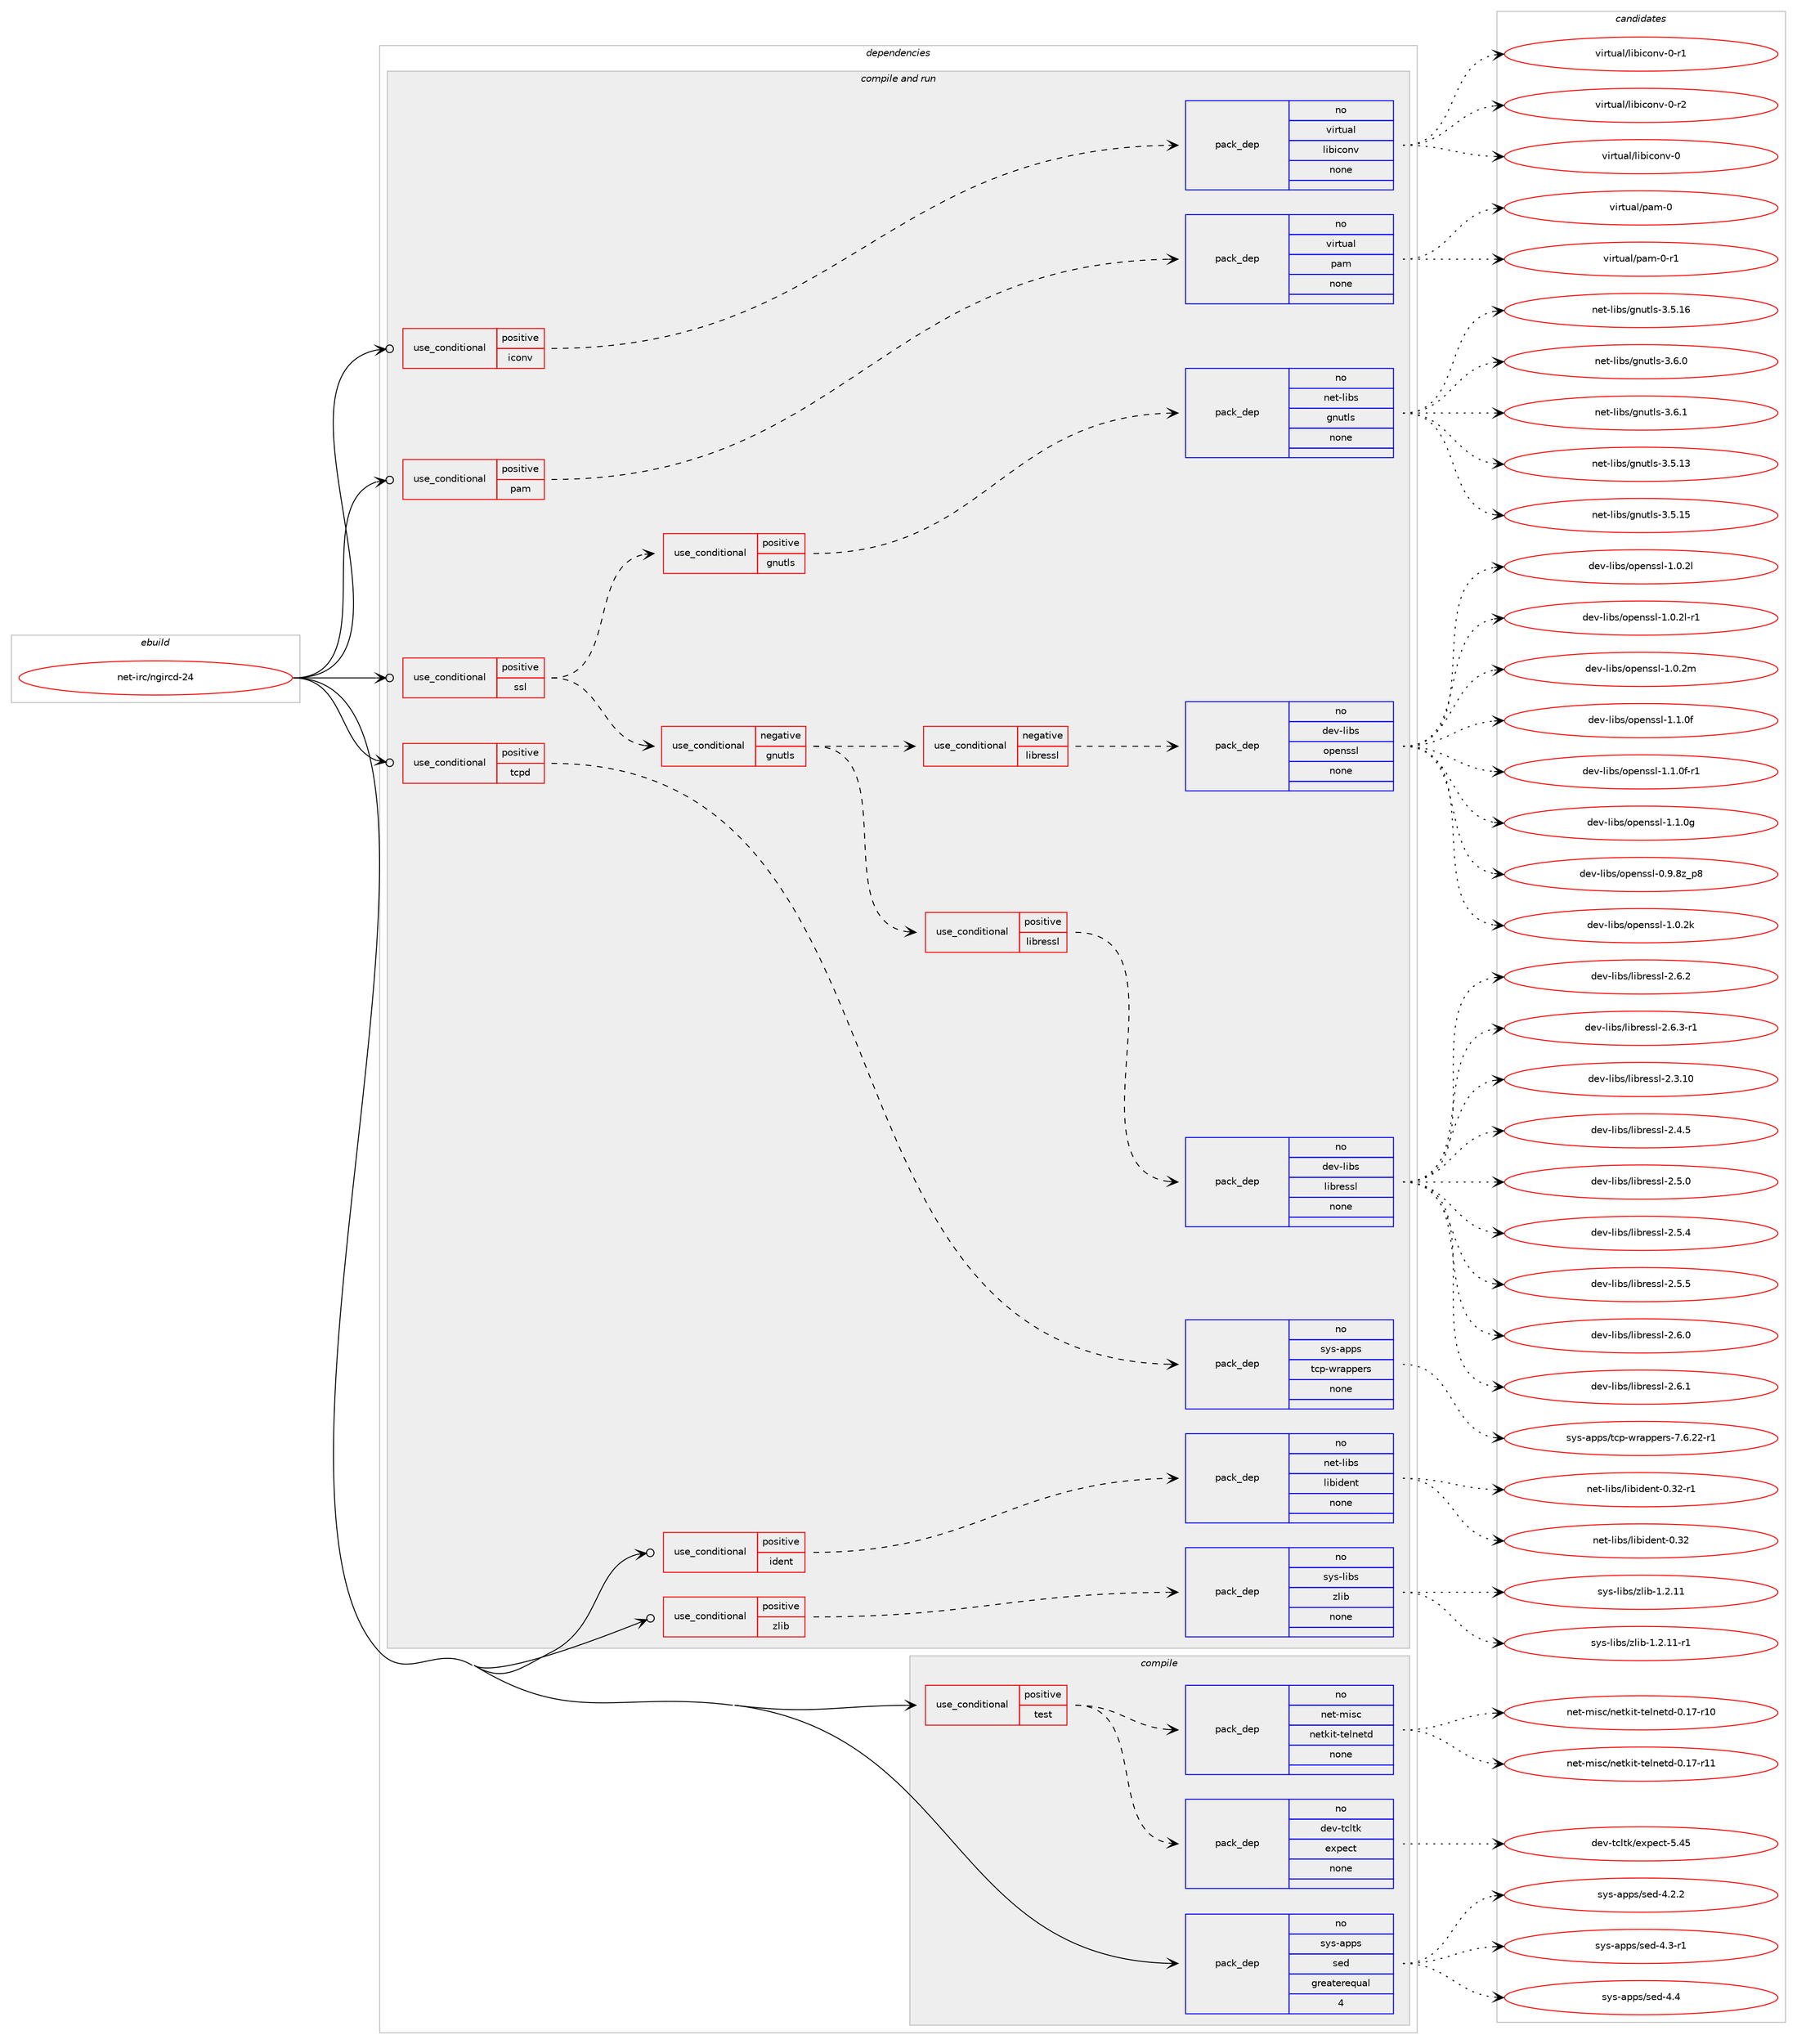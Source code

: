 digraph prolog {

# *************
# Graph options
# *************

newrank=true;
concentrate=true;
compound=true;
graph [rankdir=LR,fontname=Helvetica,fontsize=10,ranksep=1.5];#, ranksep=2.5, nodesep=0.2];
edge  [arrowhead=vee];
node  [fontname=Helvetica,fontsize=10];

# **********
# The ebuild
# **********

subgraph cluster_leftcol {
color=gray;
rank=same;
label=<<i>ebuild</i>>;
id [label="net-irc/ngircd-24", color=red, width=4, href="../net-irc/ngircd-24.svg"];
}

# ****************
# The dependencies
# ****************

subgraph cluster_midcol {
color=gray;
label=<<i>dependencies</i>>;
subgraph cluster_compile {
fillcolor="#eeeeee";
style=filled;
label=<<i>compile</i>>;
subgraph cond102569 {
dependency414730 [label=<<TABLE BORDER="0" CELLBORDER="1" CELLSPACING="0" CELLPADDING="4"><TR><TD ROWSPAN="3" CELLPADDING="10">use_conditional</TD></TR><TR><TD>positive</TD></TR><TR><TD>test</TD></TR></TABLE>>, shape=none, color=red];
subgraph pack305273 {
dependency414731 [label=<<TABLE BORDER="0" CELLBORDER="1" CELLSPACING="0" CELLPADDING="4" WIDTH="220"><TR><TD ROWSPAN="6" CELLPADDING="30">pack_dep</TD></TR><TR><TD WIDTH="110">no</TD></TR><TR><TD>dev-tcltk</TD></TR><TR><TD>expect</TD></TR><TR><TD>none</TD></TR><TR><TD></TD></TR></TABLE>>, shape=none, color=blue];
}
dependency414730:e -> dependency414731:w [weight=20,style="dashed",arrowhead="vee"];
subgraph pack305274 {
dependency414732 [label=<<TABLE BORDER="0" CELLBORDER="1" CELLSPACING="0" CELLPADDING="4" WIDTH="220"><TR><TD ROWSPAN="6" CELLPADDING="30">pack_dep</TD></TR><TR><TD WIDTH="110">no</TD></TR><TR><TD>net-misc</TD></TR><TR><TD>netkit-telnetd</TD></TR><TR><TD>none</TD></TR><TR><TD></TD></TR></TABLE>>, shape=none, color=blue];
}
dependency414730:e -> dependency414732:w [weight=20,style="dashed",arrowhead="vee"];
}
id:e -> dependency414730:w [weight=20,style="solid",arrowhead="vee"];
subgraph pack305275 {
dependency414733 [label=<<TABLE BORDER="0" CELLBORDER="1" CELLSPACING="0" CELLPADDING="4" WIDTH="220"><TR><TD ROWSPAN="6" CELLPADDING="30">pack_dep</TD></TR><TR><TD WIDTH="110">no</TD></TR><TR><TD>sys-apps</TD></TR><TR><TD>sed</TD></TR><TR><TD>greaterequal</TD></TR><TR><TD>4</TD></TR></TABLE>>, shape=none, color=blue];
}
id:e -> dependency414733:w [weight=20,style="solid",arrowhead="vee"];
}
subgraph cluster_compileandrun {
fillcolor="#eeeeee";
style=filled;
label=<<i>compile and run</i>>;
subgraph cond102570 {
dependency414734 [label=<<TABLE BORDER="0" CELLBORDER="1" CELLSPACING="0" CELLPADDING="4"><TR><TD ROWSPAN="3" CELLPADDING="10">use_conditional</TD></TR><TR><TD>positive</TD></TR><TR><TD>iconv</TD></TR></TABLE>>, shape=none, color=red];
subgraph pack305276 {
dependency414735 [label=<<TABLE BORDER="0" CELLBORDER="1" CELLSPACING="0" CELLPADDING="4" WIDTH="220"><TR><TD ROWSPAN="6" CELLPADDING="30">pack_dep</TD></TR><TR><TD WIDTH="110">no</TD></TR><TR><TD>virtual</TD></TR><TR><TD>libiconv</TD></TR><TR><TD>none</TD></TR><TR><TD></TD></TR></TABLE>>, shape=none, color=blue];
}
dependency414734:e -> dependency414735:w [weight=20,style="dashed",arrowhead="vee"];
}
id:e -> dependency414734:w [weight=20,style="solid",arrowhead="odotvee"];
subgraph cond102571 {
dependency414736 [label=<<TABLE BORDER="0" CELLBORDER="1" CELLSPACING="0" CELLPADDING="4"><TR><TD ROWSPAN="3" CELLPADDING="10">use_conditional</TD></TR><TR><TD>positive</TD></TR><TR><TD>ident</TD></TR></TABLE>>, shape=none, color=red];
subgraph pack305277 {
dependency414737 [label=<<TABLE BORDER="0" CELLBORDER="1" CELLSPACING="0" CELLPADDING="4" WIDTH="220"><TR><TD ROWSPAN="6" CELLPADDING="30">pack_dep</TD></TR><TR><TD WIDTH="110">no</TD></TR><TR><TD>net-libs</TD></TR><TR><TD>libident</TD></TR><TR><TD>none</TD></TR><TR><TD></TD></TR></TABLE>>, shape=none, color=blue];
}
dependency414736:e -> dependency414737:w [weight=20,style="dashed",arrowhead="vee"];
}
id:e -> dependency414736:w [weight=20,style="solid",arrowhead="odotvee"];
subgraph cond102572 {
dependency414738 [label=<<TABLE BORDER="0" CELLBORDER="1" CELLSPACING="0" CELLPADDING="4"><TR><TD ROWSPAN="3" CELLPADDING="10">use_conditional</TD></TR><TR><TD>positive</TD></TR><TR><TD>pam</TD></TR></TABLE>>, shape=none, color=red];
subgraph pack305278 {
dependency414739 [label=<<TABLE BORDER="0" CELLBORDER="1" CELLSPACING="0" CELLPADDING="4" WIDTH="220"><TR><TD ROWSPAN="6" CELLPADDING="30">pack_dep</TD></TR><TR><TD WIDTH="110">no</TD></TR><TR><TD>virtual</TD></TR><TR><TD>pam</TD></TR><TR><TD>none</TD></TR><TR><TD></TD></TR></TABLE>>, shape=none, color=blue];
}
dependency414738:e -> dependency414739:w [weight=20,style="dashed",arrowhead="vee"];
}
id:e -> dependency414738:w [weight=20,style="solid",arrowhead="odotvee"];
subgraph cond102573 {
dependency414740 [label=<<TABLE BORDER="0" CELLBORDER="1" CELLSPACING="0" CELLPADDING="4"><TR><TD ROWSPAN="3" CELLPADDING="10">use_conditional</TD></TR><TR><TD>positive</TD></TR><TR><TD>ssl</TD></TR></TABLE>>, shape=none, color=red];
subgraph cond102574 {
dependency414741 [label=<<TABLE BORDER="0" CELLBORDER="1" CELLSPACING="0" CELLPADDING="4"><TR><TD ROWSPAN="3" CELLPADDING="10">use_conditional</TD></TR><TR><TD>positive</TD></TR><TR><TD>gnutls</TD></TR></TABLE>>, shape=none, color=red];
subgraph pack305279 {
dependency414742 [label=<<TABLE BORDER="0" CELLBORDER="1" CELLSPACING="0" CELLPADDING="4" WIDTH="220"><TR><TD ROWSPAN="6" CELLPADDING="30">pack_dep</TD></TR><TR><TD WIDTH="110">no</TD></TR><TR><TD>net-libs</TD></TR><TR><TD>gnutls</TD></TR><TR><TD>none</TD></TR><TR><TD></TD></TR></TABLE>>, shape=none, color=blue];
}
dependency414741:e -> dependency414742:w [weight=20,style="dashed",arrowhead="vee"];
}
dependency414740:e -> dependency414741:w [weight=20,style="dashed",arrowhead="vee"];
subgraph cond102575 {
dependency414743 [label=<<TABLE BORDER="0" CELLBORDER="1" CELLSPACING="0" CELLPADDING="4"><TR><TD ROWSPAN="3" CELLPADDING="10">use_conditional</TD></TR><TR><TD>negative</TD></TR><TR><TD>gnutls</TD></TR></TABLE>>, shape=none, color=red];
subgraph cond102576 {
dependency414744 [label=<<TABLE BORDER="0" CELLBORDER="1" CELLSPACING="0" CELLPADDING="4"><TR><TD ROWSPAN="3" CELLPADDING="10">use_conditional</TD></TR><TR><TD>negative</TD></TR><TR><TD>libressl</TD></TR></TABLE>>, shape=none, color=red];
subgraph pack305280 {
dependency414745 [label=<<TABLE BORDER="0" CELLBORDER="1" CELLSPACING="0" CELLPADDING="4" WIDTH="220"><TR><TD ROWSPAN="6" CELLPADDING="30">pack_dep</TD></TR><TR><TD WIDTH="110">no</TD></TR><TR><TD>dev-libs</TD></TR><TR><TD>openssl</TD></TR><TR><TD>none</TD></TR><TR><TD></TD></TR></TABLE>>, shape=none, color=blue];
}
dependency414744:e -> dependency414745:w [weight=20,style="dashed",arrowhead="vee"];
}
dependency414743:e -> dependency414744:w [weight=20,style="dashed",arrowhead="vee"];
subgraph cond102577 {
dependency414746 [label=<<TABLE BORDER="0" CELLBORDER="1" CELLSPACING="0" CELLPADDING="4"><TR><TD ROWSPAN="3" CELLPADDING="10">use_conditional</TD></TR><TR><TD>positive</TD></TR><TR><TD>libressl</TD></TR></TABLE>>, shape=none, color=red];
subgraph pack305281 {
dependency414747 [label=<<TABLE BORDER="0" CELLBORDER="1" CELLSPACING="0" CELLPADDING="4" WIDTH="220"><TR><TD ROWSPAN="6" CELLPADDING="30">pack_dep</TD></TR><TR><TD WIDTH="110">no</TD></TR><TR><TD>dev-libs</TD></TR><TR><TD>libressl</TD></TR><TR><TD>none</TD></TR><TR><TD></TD></TR></TABLE>>, shape=none, color=blue];
}
dependency414746:e -> dependency414747:w [weight=20,style="dashed",arrowhead="vee"];
}
dependency414743:e -> dependency414746:w [weight=20,style="dashed",arrowhead="vee"];
}
dependency414740:e -> dependency414743:w [weight=20,style="dashed",arrowhead="vee"];
}
id:e -> dependency414740:w [weight=20,style="solid",arrowhead="odotvee"];
subgraph cond102578 {
dependency414748 [label=<<TABLE BORDER="0" CELLBORDER="1" CELLSPACING="0" CELLPADDING="4"><TR><TD ROWSPAN="3" CELLPADDING="10">use_conditional</TD></TR><TR><TD>positive</TD></TR><TR><TD>tcpd</TD></TR></TABLE>>, shape=none, color=red];
subgraph pack305282 {
dependency414749 [label=<<TABLE BORDER="0" CELLBORDER="1" CELLSPACING="0" CELLPADDING="4" WIDTH="220"><TR><TD ROWSPAN="6" CELLPADDING="30">pack_dep</TD></TR><TR><TD WIDTH="110">no</TD></TR><TR><TD>sys-apps</TD></TR><TR><TD>tcp-wrappers</TD></TR><TR><TD>none</TD></TR><TR><TD></TD></TR></TABLE>>, shape=none, color=blue];
}
dependency414748:e -> dependency414749:w [weight=20,style="dashed",arrowhead="vee"];
}
id:e -> dependency414748:w [weight=20,style="solid",arrowhead="odotvee"];
subgraph cond102579 {
dependency414750 [label=<<TABLE BORDER="0" CELLBORDER="1" CELLSPACING="0" CELLPADDING="4"><TR><TD ROWSPAN="3" CELLPADDING="10">use_conditional</TD></TR><TR><TD>positive</TD></TR><TR><TD>zlib</TD></TR></TABLE>>, shape=none, color=red];
subgraph pack305283 {
dependency414751 [label=<<TABLE BORDER="0" CELLBORDER="1" CELLSPACING="0" CELLPADDING="4" WIDTH="220"><TR><TD ROWSPAN="6" CELLPADDING="30">pack_dep</TD></TR><TR><TD WIDTH="110">no</TD></TR><TR><TD>sys-libs</TD></TR><TR><TD>zlib</TD></TR><TR><TD>none</TD></TR><TR><TD></TD></TR></TABLE>>, shape=none, color=blue];
}
dependency414750:e -> dependency414751:w [weight=20,style="dashed",arrowhead="vee"];
}
id:e -> dependency414750:w [weight=20,style="solid",arrowhead="odotvee"];
}
subgraph cluster_run {
fillcolor="#eeeeee";
style=filled;
label=<<i>run</i>>;
}
}

# **************
# The candidates
# **************

subgraph cluster_choices {
rank=same;
color=gray;
label=<<i>candidates</i>>;

subgraph choice305273 {
color=black;
nodesep=1;
choice100101118451169910811610747101120112101991164553465253 [label="dev-tcltk/expect-5.45", color=red, width=4,href="../dev-tcltk/expect-5.45.svg"];
dependency414731:e -> choice100101118451169910811610747101120112101991164553465253:w [style=dotted,weight="100"];
}
subgraph choice305274 {
color=black;
nodesep=1;
choice110101116451091051159947110101116107105116451161011081101011161004548464955451144948 [label="net-misc/netkit-telnetd-0.17-r10", color=red, width=4,href="../net-misc/netkit-telnetd-0.17-r10.svg"];
choice110101116451091051159947110101116107105116451161011081101011161004548464955451144949 [label="net-misc/netkit-telnetd-0.17-r11", color=red, width=4,href="../net-misc/netkit-telnetd-0.17-r11.svg"];
dependency414732:e -> choice110101116451091051159947110101116107105116451161011081101011161004548464955451144948:w [style=dotted,weight="100"];
dependency414732:e -> choice110101116451091051159947110101116107105116451161011081101011161004548464955451144949:w [style=dotted,weight="100"];
}
subgraph choice305275 {
color=black;
nodesep=1;
choice115121115459711211211547115101100455246504650 [label="sys-apps/sed-4.2.2", color=red, width=4,href="../sys-apps/sed-4.2.2.svg"];
choice115121115459711211211547115101100455246514511449 [label="sys-apps/sed-4.3-r1", color=red, width=4,href="../sys-apps/sed-4.3-r1.svg"];
choice11512111545971121121154711510110045524652 [label="sys-apps/sed-4.4", color=red, width=4,href="../sys-apps/sed-4.4.svg"];
dependency414733:e -> choice115121115459711211211547115101100455246504650:w [style=dotted,weight="100"];
dependency414733:e -> choice115121115459711211211547115101100455246514511449:w [style=dotted,weight="100"];
dependency414733:e -> choice11512111545971121121154711510110045524652:w [style=dotted,weight="100"];
}
subgraph choice305276 {
color=black;
nodesep=1;
choice118105114116117971084710810598105991111101184548 [label="virtual/libiconv-0", color=red, width=4,href="../virtual/libiconv-0.svg"];
choice1181051141161179710847108105981059911111011845484511449 [label="virtual/libiconv-0-r1", color=red, width=4,href="../virtual/libiconv-0-r1.svg"];
choice1181051141161179710847108105981059911111011845484511450 [label="virtual/libiconv-0-r2", color=red, width=4,href="../virtual/libiconv-0-r2.svg"];
dependency414735:e -> choice118105114116117971084710810598105991111101184548:w [style=dotted,weight="100"];
dependency414735:e -> choice1181051141161179710847108105981059911111011845484511449:w [style=dotted,weight="100"];
dependency414735:e -> choice1181051141161179710847108105981059911111011845484511450:w [style=dotted,weight="100"];
}
subgraph choice305277 {
color=black;
nodesep=1;
choice110101116451081059811547108105981051001011101164548465150 [label="net-libs/libident-0.32", color=red, width=4,href="../net-libs/libident-0.32.svg"];
choice1101011164510810598115471081059810510010111011645484651504511449 [label="net-libs/libident-0.32-r1", color=red, width=4,href="../net-libs/libident-0.32-r1.svg"];
dependency414737:e -> choice110101116451081059811547108105981051001011101164548465150:w [style=dotted,weight="100"];
dependency414737:e -> choice1101011164510810598115471081059810510010111011645484651504511449:w [style=dotted,weight="100"];
}
subgraph choice305278 {
color=black;
nodesep=1;
choice1181051141161179710847112971094548 [label="virtual/pam-0", color=red, width=4,href="../virtual/pam-0.svg"];
choice11810511411611797108471129710945484511449 [label="virtual/pam-0-r1", color=red, width=4,href="../virtual/pam-0-r1.svg"];
dependency414739:e -> choice1181051141161179710847112971094548:w [style=dotted,weight="100"];
dependency414739:e -> choice11810511411611797108471129710945484511449:w [style=dotted,weight="100"];
}
subgraph choice305279 {
color=black;
nodesep=1;
choice11010111645108105981154710311011711610811545514653464951 [label="net-libs/gnutls-3.5.13", color=red, width=4,href="../net-libs/gnutls-3.5.13.svg"];
choice11010111645108105981154710311011711610811545514653464953 [label="net-libs/gnutls-3.5.15", color=red, width=4,href="../net-libs/gnutls-3.5.15.svg"];
choice11010111645108105981154710311011711610811545514653464954 [label="net-libs/gnutls-3.5.16", color=red, width=4,href="../net-libs/gnutls-3.5.16.svg"];
choice110101116451081059811547103110117116108115455146544648 [label="net-libs/gnutls-3.6.0", color=red, width=4,href="../net-libs/gnutls-3.6.0.svg"];
choice110101116451081059811547103110117116108115455146544649 [label="net-libs/gnutls-3.6.1", color=red, width=4,href="../net-libs/gnutls-3.6.1.svg"];
dependency414742:e -> choice11010111645108105981154710311011711610811545514653464951:w [style=dotted,weight="100"];
dependency414742:e -> choice11010111645108105981154710311011711610811545514653464953:w [style=dotted,weight="100"];
dependency414742:e -> choice11010111645108105981154710311011711610811545514653464954:w [style=dotted,weight="100"];
dependency414742:e -> choice110101116451081059811547103110117116108115455146544648:w [style=dotted,weight="100"];
dependency414742:e -> choice110101116451081059811547103110117116108115455146544649:w [style=dotted,weight="100"];
}
subgraph choice305280 {
color=black;
nodesep=1;
choice1001011184510810598115471111121011101151151084548465746561229511256 [label="dev-libs/openssl-0.9.8z_p8", color=red, width=4,href="../dev-libs/openssl-0.9.8z_p8.svg"];
choice100101118451081059811547111112101110115115108454946484650107 [label="dev-libs/openssl-1.0.2k", color=red, width=4,href="../dev-libs/openssl-1.0.2k.svg"];
choice100101118451081059811547111112101110115115108454946484650108 [label="dev-libs/openssl-1.0.2l", color=red, width=4,href="../dev-libs/openssl-1.0.2l.svg"];
choice1001011184510810598115471111121011101151151084549464846501084511449 [label="dev-libs/openssl-1.0.2l-r1", color=red, width=4,href="../dev-libs/openssl-1.0.2l-r1.svg"];
choice100101118451081059811547111112101110115115108454946484650109 [label="dev-libs/openssl-1.0.2m", color=red, width=4,href="../dev-libs/openssl-1.0.2m.svg"];
choice100101118451081059811547111112101110115115108454946494648102 [label="dev-libs/openssl-1.1.0f", color=red, width=4,href="../dev-libs/openssl-1.1.0f.svg"];
choice1001011184510810598115471111121011101151151084549464946481024511449 [label="dev-libs/openssl-1.1.0f-r1", color=red, width=4,href="../dev-libs/openssl-1.1.0f-r1.svg"];
choice100101118451081059811547111112101110115115108454946494648103 [label="dev-libs/openssl-1.1.0g", color=red, width=4,href="../dev-libs/openssl-1.1.0g.svg"];
dependency414745:e -> choice1001011184510810598115471111121011101151151084548465746561229511256:w [style=dotted,weight="100"];
dependency414745:e -> choice100101118451081059811547111112101110115115108454946484650107:w [style=dotted,weight="100"];
dependency414745:e -> choice100101118451081059811547111112101110115115108454946484650108:w [style=dotted,weight="100"];
dependency414745:e -> choice1001011184510810598115471111121011101151151084549464846501084511449:w [style=dotted,weight="100"];
dependency414745:e -> choice100101118451081059811547111112101110115115108454946484650109:w [style=dotted,weight="100"];
dependency414745:e -> choice100101118451081059811547111112101110115115108454946494648102:w [style=dotted,weight="100"];
dependency414745:e -> choice1001011184510810598115471111121011101151151084549464946481024511449:w [style=dotted,weight="100"];
dependency414745:e -> choice100101118451081059811547111112101110115115108454946494648103:w [style=dotted,weight="100"];
}
subgraph choice305281 {
color=black;
nodesep=1;
choice1001011184510810598115471081059811410111511510845504651464948 [label="dev-libs/libressl-2.3.10", color=red, width=4,href="../dev-libs/libressl-2.3.10.svg"];
choice10010111845108105981154710810598114101115115108455046524653 [label="dev-libs/libressl-2.4.5", color=red, width=4,href="../dev-libs/libressl-2.4.5.svg"];
choice10010111845108105981154710810598114101115115108455046534648 [label="dev-libs/libressl-2.5.0", color=red, width=4,href="../dev-libs/libressl-2.5.0.svg"];
choice10010111845108105981154710810598114101115115108455046534652 [label="dev-libs/libressl-2.5.4", color=red, width=4,href="../dev-libs/libressl-2.5.4.svg"];
choice10010111845108105981154710810598114101115115108455046534653 [label="dev-libs/libressl-2.5.5", color=red, width=4,href="../dev-libs/libressl-2.5.5.svg"];
choice10010111845108105981154710810598114101115115108455046544648 [label="dev-libs/libressl-2.6.0", color=red, width=4,href="../dev-libs/libressl-2.6.0.svg"];
choice10010111845108105981154710810598114101115115108455046544649 [label="dev-libs/libressl-2.6.1", color=red, width=4,href="../dev-libs/libressl-2.6.1.svg"];
choice10010111845108105981154710810598114101115115108455046544650 [label="dev-libs/libressl-2.6.2", color=red, width=4,href="../dev-libs/libressl-2.6.2.svg"];
choice100101118451081059811547108105981141011151151084550465446514511449 [label="dev-libs/libressl-2.6.3-r1", color=red, width=4,href="../dev-libs/libressl-2.6.3-r1.svg"];
dependency414747:e -> choice1001011184510810598115471081059811410111511510845504651464948:w [style=dotted,weight="100"];
dependency414747:e -> choice10010111845108105981154710810598114101115115108455046524653:w [style=dotted,weight="100"];
dependency414747:e -> choice10010111845108105981154710810598114101115115108455046534648:w [style=dotted,weight="100"];
dependency414747:e -> choice10010111845108105981154710810598114101115115108455046534652:w [style=dotted,weight="100"];
dependency414747:e -> choice10010111845108105981154710810598114101115115108455046534653:w [style=dotted,weight="100"];
dependency414747:e -> choice10010111845108105981154710810598114101115115108455046544648:w [style=dotted,weight="100"];
dependency414747:e -> choice10010111845108105981154710810598114101115115108455046544649:w [style=dotted,weight="100"];
dependency414747:e -> choice10010111845108105981154710810598114101115115108455046544650:w [style=dotted,weight="100"];
dependency414747:e -> choice100101118451081059811547108105981141011151151084550465446514511449:w [style=dotted,weight="100"];
}
subgraph choice305282 {
color=black;
nodesep=1;
choice115121115459711211211547116991124511911497112112101114115455546544650504511449 [label="sys-apps/tcp-wrappers-7.6.22-r1", color=red, width=4,href="../sys-apps/tcp-wrappers-7.6.22-r1.svg"];
dependency414749:e -> choice115121115459711211211547116991124511911497112112101114115455546544650504511449:w [style=dotted,weight="100"];
}
subgraph choice305283 {
color=black;
nodesep=1;
choice1151211154510810598115471221081059845494650464949 [label="sys-libs/zlib-1.2.11", color=red, width=4,href="../sys-libs/zlib-1.2.11.svg"];
choice11512111545108105981154712210810598454946504649494511449 [label="sys-libs/zlib-1.2.11-r1", color=red, width=4,href="../sys-libs/zlib-1.2.11-r1.svg"];
dependency414751:e -> choice1151211154510810598115471221081059845494650464949:w [style=dotted,weight="100"];
dependency414751:e -> choice11512111545108105981154712210810598454946504649494511449:w [style=dotted,weight="100"];
}
}

}
